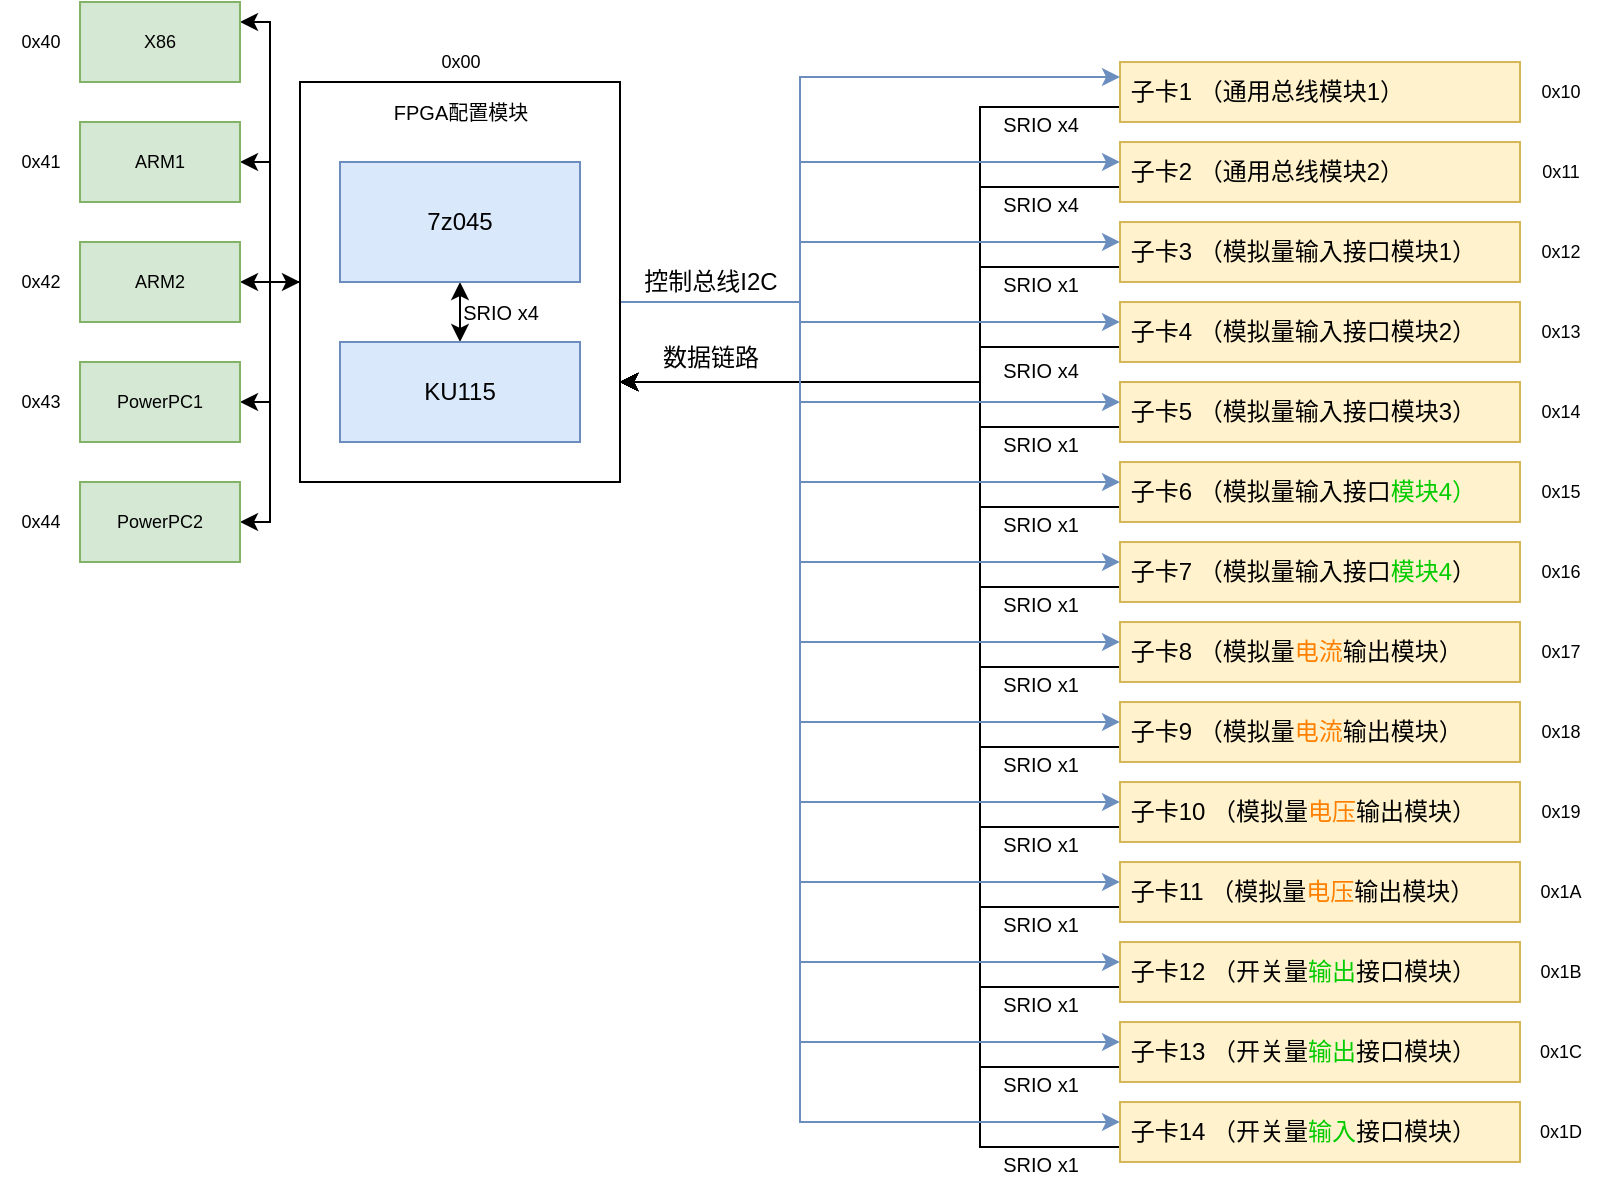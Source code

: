 <mxfile version="24.4.8" type="device">
  <diagram name="第 1 页" id="s0VlP24XzbYmBsJugohL">
    <mxGraphModel dx="1195" dy="703" grid="1" gridSize="10" guides="1" tooltips="1" connect="1" arrows="1" fold="1" page="1" pageScale="1" pageWidth="827" pageHeight="1169" math="0" shadow="0">
      <root>
        <mxCell id="0" />
        <mxCell id="1" parent="0" />
        <mxCell id="eHMCPttDIqUwcjKwxC9b-1" style="edgeStyle=orthogonalEdgeStyle;rounded=0;html=1;exitX=0;exitY=0.75;exitDx=0;exitDy=0;entryX=1;entryY=0.75;entryDx=0;entryDy=0;" edge="1" parent="1" source="eHMCPttDIqUwcjKwxC9b-2" target="eHMCPttDIqUwcjKwxC9b-19">
          <mxGeometry relative="1" as="geometry">
            <Array as="points">
              <mxPoint x="490" y="143" />
              <mxPoint x="490" y="280" />
            </Array>
          </mxGeometry>
        </mxCell>
        <mxCell id="eHMCPttDIqUwcjKwxC9b-2" value="&amp;nbsp;子卡1 （通用总线模块1）" style="whiteSpace=wrap;html=1;align=left;fillColor=#fff2cc;strokeColor=#d6b656;" vertex="1" parent="1">
          <mxGeometry x="560" y="120" width="200" height="30" as="geometry" />
        </mxCell>
        <mxCell id="eHMCPttDIqUwcjKwxC9b-3" style="edgeStyle=orthogonalEdgeStyle;rounded=0;html=1;exitX=0;exitY=0.75;exitDx=0;exitDy=0;entryX=1;entryY=0.75;entryDx=0;entryDy=0;" edge="1" parent="1" source="eHMCPttDIqUwcjKwxC9b-4" target="eHMCPttDIqUwcjKwxC9b-19">
          <mxGeometry relative="1" as="geometry">
            <Array as="points">
              <mxPoint x="490" y="183" />
              <mxPoint x="490" y="280" />
            </Array>
          </mxGeometry>
        </mxCell>
        <mxCell id="eHMCPttDIqUwcjKwxC9b-4" value="&amp;nbsp;子卡2 （通用总线模块2）" style="whiteSpace=wrap;html=1;align=left;fillColor=#fff2cc;strokeColor=#d6b656;" vertex="1" parent="1">
          <mxGeometry x="560" y="160" width="200" height="30" as="geometry" />
        </mxCell>
        <mxCell id="eHMCPttDIqUwcjKwxC9b-5" style="edgeStyle=orthogonalEdgeStyle;rounded=0;html=1;exitX=0;exitY=0.75;exitDx=0;exitDy=0;entryX=1;entryY=0.75;entryDx=0;entryDy=0;" edge="1" parent="1" source="eHMCPttDIqUwcjKwxC9b-6" target="eHMCPttDIqUwcjKwxC9b-19">
          <mxGeometry relative="1" as="geometry">
            <Array as="points">
              <mxPoint x="490" y="223" />
              <mxPoint x="490" y="280" />
            </Array>
          </mxGeometry>
        </mxCell>
        <mxCell id="eHMCPttDIqUwcjKwxC9b-6" value="&amp;nbsp;子卡3 （模拟量输入接口模块1）" style="whiteSpace=wrap;html=1;align=left;fillColor=#fff2cc;strokeColor=#d6b656;" vertex="1" parent="1">
          <mxGeometry x="560" y="200" width="200" height="30" as="geometry" />
        </mxCell>
        <mxCell id="eHMCPttDIqUwcjKwxC9b-7" style="edgeStyle=orthogonalEdgeStyle;rounded=0;html=1;exitX=0;exitY=0.75;exitDx=0;exitDy=0;entryX=1;entryY=0.75;entryDx=0;entryDy=0;" edge="1" parent="1" source="eHMCPttDIqUwcjKwxC9b-8" target="eHMCPttDIqUwcjKwxC9b-19">
          <mxGeometry relative="1" as="geometry">
            <Array as="points">
              <mxPoint x="490" y="263" />
              <mxPoint x="490" y="280" />
            </Array>
          </mxGeometry>
        </mxCell>
        <mxCell id="eHMCPttDIqUwcjKwxC9b-8" value="&amp;nbsp;子卡4 （模拟量输入接口模块2）" style="whiteSpace=wrap;html=1;align=left;fillColor=#fff2cc;strokeColor=#d6b656;" vertex="1" parent="1">
          <mxGeometry x="560" y="240" width="200" height="30" as="geometry" />
        </mxCell>
        <mxCell id="eHMCPttDIqUwcjKwxC9b-9" style="edgeStyle=orthogonalEdgeStyle;rounded=0;html=1;exitX=0;exitY=0.75;exitDx=0;exitDy=0;entryX=1;entryY=0.75;entryDx=0;entryDy=0;" edge="1" parent="1" source="eHMCPttDIqUwcjKwxC9b-10" target="eHMCPttDIqUwcjKwxC9b-19">
          <mxGeometry relative="1" as="geometry">
            <Array as="points">
              <mxPoint x="490" y="303" />
              <mxPoint x="490" y="280" />
            </Array>
          </mxGeometry>
        </mxCell>
        <mxCell id="eHMCPttDIqUwcjKwxC9b-10" value="&amp;nbsp;子卡5 （模拟量输入接口模块3）" style="whiteSpace=wrap;html=1;align=left;fillColor=#fff2cc;strokeColor=#d6b656;" vertex="1" parent="1">
          <mxGeometry x="560" y="280" width="200" height="30" as="geometry" />
        </mxCell>
        <mxCell id="eHMCPttDIqUwcjKwxC9b-11" style="edgeStyle=orthogonalEdgeStyle;rounded=0;html=1;exitX=0;exitY=0.75;exitDx=0;exitDy=0;entryX=1;entryY=0.75;entryDx=0;entryDy=0;" edge="1" parent="1" source="eHMCPttDIqUwcjKwxC9b-12" target="eHMCPttDIqUwcjKwxC9b-19">
          <mxGeometry relative="1" as="geometry">
            <Array as="points">
              <mxPoint x="490" y="343" />
              <mxPoint x="490" y="280" />
            </Array>
          </mxGeometry>
        </mxCell>
        <mxCell id="eHMCPttDIqUwcjKwxC9b-12" value="&amp;nbsp;子卡6 （模拟量输入接口&lt;font color=&quot;#00cc00&quot;&gt;模块4）&lt;/font&gt;" style="whiteSpace=wrap;html=1;align=left;fillColor=#fff2cc;strokeColor=#d6b656;" vertex="1" parent="1">
          <mxGeometry x="560" y="320" width="200" height="30" as="geometry" />
        </mxCell>
        <mxCell id="eHMCPttDIqUwcjKwxC9b-13" style="edgeStyle=orthogonalEdgeStyle;html=1;exitX=1;exitY=0.5;exitDx=0;exitDy=0;entryX=0;entryY=0.25;entryDx=0;entryDy=0;fontColor=#000000;rounded=0;fillColor=#dae8fc;strokeColor=#6c8ebf;" edge="1" parent="1" source="eHMCPttDIqUwcjKwxC9b-19" target="eHMCPttDIqUwcjKwxC9b-2">
          <mxGeometry relative="1" as="geometry">
            <Array as="points">
              <mxPoint x="400" y="240" />
              <mxPoint x="400" y="128" />
            </Array>
          </mxGeometry>
        </mxCell>
        <mxCell id="eHMCPttDIqUwcjKwxC9b-14" style="edgeStyle=orthogonalEdgeStyle;rounded=0;html=1;exitX=0;exitY=0.5;exitDx=0;exitDy=0;fontSize=10;startArrow=classic;startFill=1;" edge="1" parent="1" source="eHMCPttDIqUwcjKwxC9b-19">
          <mxGeometry relative="1" as="geometry">
            <mxPoint x="120" y="230" as="targetPoint" />
          </mxGeometry>
        </mxCell>
        <mxCell id="eHMCPttDIqUwcjKwxC9b-15" style="edgeStyle=orthogonalEdgeStyle;rounded=0;html=1;entryX=1;entryY=0.5;entryDx=0;entryDy=0;fontSize=9;" edge="1" parent="1" source="eHMCPttDIqUwcjKwxC9b-19" target="eHMCPttDIqUwcjKwxC9b-59">
          <mxGeometry relative="1" as="geometry" />
        </mxCell>
        <mxCell id="eHMCPttDIqUwcjKwxC9b-16" style="edgeStyle=orthogonalEdgeStyle;rounded=0;html=1;entryX=1;entryY=0.5;entryDx=0;entryDy=0;fontSize=9;" edge="1" parent="1" source="eHMCPttDIqUwcjKwxC9b-19" target="eHMCPttDIqUwcjKwxC9b-60">
          <mxGeometry relative="1" as="geometry" />
        </mxCell>
        <mxCell id="eHMCPttDIqUwcjKwxC9b-17" style="edgeStyle=orthogonalEdgeStyle;rounded=0;html=1;entryX=1;entryY=0.5;entryDx=0;entryDy=0;fontSize=9;" edge="1" parent="1" source="eHMCPttDIqUwcjKwxC9b-19" target="eHMCPttDIqUwcjKwxC9b-57">
          <mxGeometry relative="1" as="geometry" />
        </mxCell>
        <mxCell id="eHMCPttDIqUwcjKwxC9b-18" style="edgeStyle=orthogonalEdgeStyle;rounded=0;html=1;entryX=1;entryY=0.25;entryDx=0;entryDy=0;fontSize=9;" edge="1" parent="1" source="eHMCPttDIqUwcjKwxC9b-19" target="eHMCPttDIqUwcjKwxC9b-56">
          <mxGeometry relative="1" as="geometry" />
        </mxCell>
        <mxCell id="eHMCPttDIqUwcjKwxC9b-19" value="" style="whiteSpace=wrap;html=1;" vertex="1" parent="1">
          <mxGeometry x="150" y="130" width="160" height="200" as="geometry" />
        </mxCell>
        <mxCell id="eHMCPttDIqUwcjKwxC9b-20" style="edgeStyle=orthogonalEdgeStyle;rounded=0;html=1;exitX=0.5;exitY=0;exitDx=0;exitDy=0;entryX=0.5;entryY=1;entryDx=0;entryDy=0;fontSize=10;startArrow=classic;startFill=1;" edge="1" parent="1" source="eHMCPttDIqUwcjKwxC9b-21" target="eHMCPttDIqUwcjKwxC9b-53">
          <mxGeometry relative="1" as="geometry" />
        </mxCell>
        <mxCell id="eHMCPttDIqUwcjKwxC9b-21" value="KU115" style="whiteSpace=wrap;html=1;fillColor=#dae8fc;strokeColor=#6c8ebf;" vertex="1" parent="1">
          <mxGeometry x="170" y="260" width="120" height="50" as="geometry" />
        </mxCell>
        <mxCell id="eHMCPttDIqUwcjKwxC9b-22" style="edgeStyle=orthogonalEdgeStyle;rounded=0;html=1;exitX=0;exitY=0.75;exitDx=0;exitDy=0;entryX=1;entryY=0.75;entryDx=0;entryDy=0;" edge="1" parent="1" source="eHMCPttDIqUwcjKwxC9b-23" target="eHMCPttDIqUwcjKwxC9b-19">
          <mxGeometry relative="1" as="geometry">
            <Array as="points">
              <mxPoint x="490" y="383" />
              <mxPoint x="490" y="280" />
            </Array>
          </mxGeometry>
        </mxCell>
        <mxCell id="eHMCPttDIqUwcjKwxC9b-23" value="&amp;nbsp;子卡7 （模拟量输入接口&lt;font color=&quot;#00cc00&quot;&gt;模块4&lt;/font&gt;）" style="whiteSpace=wrap;html=1;align=left;fillColor=#fff2cc;strokeColor=#d6b656;" vertex="1" parent="1">
          <mxGeometry x="560" y="360" width="200" height="30" as="geometry" />
        </mxCell>
        <mxCell id="eHMCPttDIqUwcjKwxC9b-24" style="edgeStyle=orthogonalEdgeStyle;rounded=0;html=1;exitX=0;exitY=0.75;exitDx=0;exitDy=0;entryX=1;entryY=0.75;entryDx=0;entryDy=0;" edge="1" parent="1" source="eHMCPttDIqUwcjKwxC9b-25" target="eHMCPttDIqUwcjKwxC9b-19">
          <mxGeometry relative="1" as="geometry">
            <Array as="points">
              <mxPoint x="490" y="423" />
              <mxPoint x="490" y="280" />
            </Array>
          </mxGeometry>
        </mxCell>
        <mxCell id="eHMCPttDIqUwcjKwxC9b-25" value="&amp;nbsp;子卡8 （模拟量&lt;font color=&quot;#ff8000&quot;&gt;电流&lt;/font&gt;输出模块）" style="whiteSpace=wrap;html=1;align=left;fillColor=#fff2cc;strokeColor=#d6b656;" vertex="1" parent="1">
          <mxGeometry x="560" y="400" width="200" height="30" as="geometry" />
        </mxCell>
        <mxCell id="eHMCPttDIqUwcjKwxC9b-26" style="edgeStyle=orthogonalEdgeStyle;rounded=0;html=1;exitX=0;exitY=0.75;exitDx=0;exitDy=0;entryX=1;entryY=0.75;entryDx=0;entryDy=0;" edge="1" parent="1" source="eHMCPttDIqUwcjKwxC9b-27" target="eHMCPttDIqUwcjKwxC9b-19">
          <mxGeometry relative="1" as="geometry">
            <Array as="points">
              <mxPoint x="490" y="463" />
              <mxPoint x="490" y="280" />
            </Array>
          </mxGeometry>
        </mxCell>
        <mxCell id="eHMCPttDIqUwcjKwxC9b-27" value="&amp;nbsp;子卡9 （模拟量&lt;font color=&quot;#ff8000&quot; style=&quot;border-color: var(--border-color);&quot;&gt;电流&lt;/font&gt;输出模块）" style="whiteSpace=wrap;html=1;align=left;fillColor=#fff2cc;strokeColor=#d6b656;" vertex="1" parent="1">
          <mxGeometry x="560" y="440" width="200" height="30" as="geometry" />
        </mxCell>
        <mxCell id="eHMCPttDIqUwcjKwxC9b-28" style="edgeStyle=orthogonalEdgeStyle;rounded=0;html=1;exitX=0;exitY=0.75;exitDx=0;exitDy=0;entryX=1;entryY=0.75;entryDx=0;entryDy=0;" edge="1" parent="1" source="eHMCPttDIqUwcjKwxC9b-29" target="eHMCPttDIqUwcjKwxC9b-19">
          <mxGeometry relative="1" as="geometry">
            <Array as="points">
              <mxPoint x="490" y="503" />
              <mxPoint x="490" y="280" />
            </Array>
          </mxGeometry>
        </mxCell>
        <mxCell id="eHMCPttDIqUwcjKwxC9b-29" value="&amp;nbsp;子卡10 （模拟量&lt;font color=&quot;#ff8000&quot; style=&quot;border-color: var(--border-color);&quot;&gt;电压&lt;/font&gt;输出模块）" style="whiteSpace=wrap;html=1;align=left;fillColor=#fff2cc;strokeColor=#d6b656;" vertex="1" parent="1">
          <mxGeometry x="560" y="480" width="200" height="30" as="geometry" />
        </mxCell>
        <mxCell id="eHMCPttDIqUwcjKwxC9b-30" style="edgeStyle=orthogonalEdgeStyle;rounded=0;html=1;exitX=0;exitY=0.75;exitDx=0;exitDy=0;entryX=1;entryY=0.75;entryDx=0;entryDy=0;" edge="1" parent="1" source="eHMCPttDIqUwcjKwxC9b-31" target="eHMCPttDIqUwcjKwxC9b-19">
          <mxGeometry relative="1" as="geometry">
            <Array as="points">
              <mxPoint x="490" y="543" />
              <mxPoint x="490" y="280" />
            </Array>
          </mxGeometry>
        </mxCell>
        <mxCell id="eHMCPttDIqUwcjKwxC9b-31" value="&amp;nbsp;子卡11 （模拟量&lt;font color=&quot;#ff8000&quot; style=&quot;border-color: var(--border-color);&quot;&gt;电压&lt;/font&gt;输出模块）" style="whiteSpace=wrap;html=1;align=left;fillColor=#fff2cc;strokeColor=#d6b656;" vertex="1" parent="1">
          <mxGeometry x="560" y="520" width="200" height="30" as="geometry" />
        </mxCell>
        <mxCell id="eHMCPttDIqUwcjKwxC9b-32" style="edgeStyle=orthogonalEdgeStyle;rounded=0;html=1;exitX=0;exitY=0.75;exitDx=0;exitDy=0;entryX=1;entryY=0.75;entryDx=0;entryDy=0;" edge="1" parent="1" source="eHMCPttDIqUwcjKwxC9b-33" target="eHMCPttDIqUwcjKwxC9b-19">
          <mxGeometry relative="1" as="geometry">
            <Array as="points">
              <mxPoint x="490" y="583" />
              <mxPoint x="490" y="280" />
            </Array>
          </mxGeometry>
        </mxCell>
        <mxCell id="eHMCPttDIqUwcjKwxC9b-33" value="&amp;nbsp;子卡12 （开关量&lt;font color=&quot;#00cc00&quot;&gt;输出&lt;/font&gt;接口模块）" style="whiteSpace=wrap;html=1;align=left;fillColor=#fff2cc;strokeColor=#d6b656;" vertex="1" parent="1">
          <mxGeometry x="560" y="560" width="200" height="30" as="geometry" />
        </mxCell>
        <mxCell id="eHMCPttDIqUwcjKwxC9b-34" style="edgeStyle=orthogonalEdgeStyle;rounded=0;html=1;exitX=0;exitY=0.75;exitDx=0;exitDy=0;entryX=1;entryY=0.75;entryDx=0;entryDy=0;" edge="1" parent="1" source="eHMCPttDIqUwcjKwxC9b-35" target="eHMCPttDIqUwcjKwxC9b-19">
          <mxGeometry relative="1" as="geometry">
            <Array as="points">
              <mxPoint x="490" y="623" />
              <mxPoint x="490" y="280" />
            </Array>
          </mxGeometry>
        </mxCell>
        <mxCell id="eHMCPttDIqUwcjKwxC9b-35" value="&amp;nbsp;子卡13 （开关量&lt;font color=&quot;#00cc00&quot;&gt;输出&lt;/font&gt;接口模块）" style="whiteSpace=wrap;html=1;align=left;fillColor=#fff2cc;strokeColor=#d6b656;" vertex="1" parent="1">
          <mxGeometry x="560" y="600" width="200" height="30" as="geometry" />
        </mxCell>
        <mxCell id="eHMCPttDIqUwcjKwxC9b-36" style="edgeStyle=orthogonalEdgeStyle;rounded=0;html=1;exitX=0;exitY=0.75;exitDx=0;exitDy=0;entryX=1;entryY=0.75;entryDx=0;entryDy=0;" edge="1" parent="1" source="eHMCPttDIqUwcjKwxC9b-37" target="eHMCPttDIqUwcjKwxC9b-19">
          <mxGeometry relative="1" as="geometry">
            <Array as="points">
              <mxPoint x="490" y="663" />
              <mxPoint x="490" y="280" />
            </Array>
          </mxGeometry>
        </mxCell>
        <mxCell id="eHMCPttDIqUwcjKwxC9b-37" value="&amp;nbsp;子卡14 （开关量&lt;font color=&quot;#00cc00&quot;&gt;输入&lt;/font&gt;接口模块）" style="whiteSpace=wrap;html=1;align=left;fillColor=#fff2cc;strokeColor=#d6b656;" vertex="1" parent="1">
          <mxGeometry x="560" y="640" width="200" height="30" as="geometry" />
        </mxCell>
        <mxCell id="eHMCPttDIqUwcjKwxC9b-38" value="" style="edgeStyle=none;orthogonalLoop=1;jettySize=auto;html=1;entryX=0;entryY=0.333;entryDx=0;entryDy=0;entryPerimeter=0;fillColor=#dae8fc;strokeColor=#6c8ebf;" edge="1" parent="1" target="eHMCPttDIqUwcjKwxC9b-4">
          <mxGeometry width="100" relative="1" as="geometry">
            <mxPoint x="400" y="170" as="sourcePoint" />
            <mxPoint x="480" y="170" as="targetPoint" />
            <Array as="points" />
          </mxGeometry>
        </mxCell>
        <mxCell id="eHMCPttDIqUwcjKwxC9b-39" value="" style="edgeStyle=none;orthogonalLoop=1;jettySize=auto;html=1;entryX=0;entryY=0.333;entryDx=0;entryDy=0;entryPerimeter=0;fillColor=#dae8fc;strokeColor=#6c8ebf;" edge="1" parent="1" target="eHMCPttDIqUwcjKwxC9b-6">
          <mxGeometry width="100" relative="1" as="geometry">
            <mxPoint x="400" y="210" as="sourcePoint" />
            <mxPoint x="590" y="210" as="targetPoint" />
            <Array as="points" />
          </mxGeometry>
        </mxCell>
        <mxCell id="eHMCPttDIqUwcjKwxC9b-40" value="" style="edgeStyle=none;orthogonalLoop=1;jettySize=auto;html=1;entryX=0;entryY=0.333;entryDx=0;entryDy=0;entryPerimeter=0;fillColor=#dae8fc;strokeColor=#6c8ebf;" edge="1" parent="1" target="eHMCPttDIqUwcjKwxC9b-8">
          <mxGeometry width="100" relative="1" as="geometry">
            <mxPoint x="400" y="250" as="sourcePoint" />
            <mxPoint x="590" y="250" as="targetPoint" />
            <Array as="points" />
          </mxGeometry>
        </mxCell>
        <mxCell id="eHMCPttDIqUwcjKwxC9b-41" value="" style="edgeStyle=none;orthogonalLoop=1;jettySize=auto;html=1;fillColor=#dae8fc;strokeColor=#6c8ebf;" edge="1" parent="1">
          <mxGeometry width="100" relative="1" as="geometry">
            <mxPoint x="400" y="290" as="sourcePoint" />
            <mxPoint x="560" y="290" as="targetPoint" />
            <Array as="points" />
          </mxGeometry>
        </mxCell>
        <mxCell id="eHMCPttDIqUwcjKwxC9b-42" value="" style="edgeStyle=none;orthogonalLoop=1;jettySize=auto;html=1;fillColor=#dae8fc;strokeColor=#6c8ebf;" edge="1" parent="1">
          <mxGeometry width="100" relative="1" as="geometry">
            <mxPoint x="400" y="330" as="sourcePoint" />
            <mxPoint x="560" y="330" as="targetPoint" />
            <Array as="points" />
          </mxGeometry>
        </mxCell>
        <mxCell id="eHMCPttDIqUwcjKwxC9b-43" value="" style="edgeStyle=none;orthogonalLoop=1;jettySize=auto;html=1;entryX=0;entryY=0.333;entryDx=0;entryDy=0;entryPerimeter=0;fillColor=#dae8fc;strokeColor=#6c8ebf;" edge="1" parent="1" target="eHMCPttDIqUwcjKwxC9b-23">
          <mxGeometry width="100" relative="1" as="geometry">
            <mxPoint x="400" y="370" as="sourcePoint" />
            <mxPoint x="480" y="370" as="targetPoint" />
            <Array as="points" />
          </mxGeometry>
        </mxCell>
        <mxCell id="eHMCPttDIqUwcjKwxC9b-44" value="" style="edgeStyle=none;orthogonalLoop=1;jettySize=auto;html=1;entryX=0;entryY=0.333;entryDx=0;entryDy=0;entryPerimeter=0;fillColor=#dae8fc;strokeColor=#6c8ebf;" edge="1" parent="1" target="eHMCPttDIqUwcjKwxC9b-25">
          <mxGeometry width="100" relative="1" as="geometry">
            <mxPoint x="400" y="410" as="sourcePoint" />
            <mxPoint x="480" y="410" as="targetPoint" />
            <Array as="points" />
          </mxGeometry>
        </mxCell>
        <mxCell id="eHMCPttDIqUwcjKwxC9b-45" value="" style="edgeStyle=none;orthogonalLoop=1;jettySize=auto;html=1;entryX=0;entryY=0.333;entryDx=0;entryDy=0;entryPerimeter=0;fillColor=#dae8fc;strokeColor=#6c8ebf;" edge="1" parent="1" target="eHMCPttDIqUwcjKwxC9b-27">
          <mxGeometry width="100" relative="1" as="geometry">
            <mxPoint x="400" y="450" as="sourcePoint" />
            <mxPoint x="590" y="450" as="targetPoint" />
            <Array as="points" />
          </mxGeometry>
        </mxCell>
        <mxCell id="eHMCPttDIqUwcjKwxC9b-46" value="" style="edgeStyle=none;orthogonalLoop=1;jettySize=auto;html=1;entryX=0;entryY=0.333;entryDx=0;entryDy=0;entryPerimeter=0;fillColor=#dae8fc;strokeColor=#6c8ebf;" edge="1" parent="1" target="eHMCPttDIqUwcjKwxC9b-29">
          <mxGeometry width="100" relative="1" as="geometry">
            <mxPoint x="400" y="490" as="sourcePoint" />
            <mxPoint x="480" y="490" as="targetPoint" />
            <Array as="points" />
          </mxGeometry>
        </mxCell>
        <mxCell id="eHMCPttDIqUwcjKwxC9b-47" value="" style="edgeStyle=none;orthogonalLoop=1;jettySize=auto;html=1;entryX=0;entryY=0.333;entryDx=0;entryDy=0;entryPerimeter=0;fillColor=#dae8fc;strokeColor=#6c8ebf;" edge="1" parent="1" target="eHMCPttDIqUwcjKwxC9b-31">
          <mxGeometry width="100" relative="1" as="geometry">
            <mxPoint x="400" y="530" as="sourcePoint" />
            <mxPoint x="550" y="530" as="targetPoint" />
            <Array as="points" />
          </mxGeometry>
        </mxCell>
        <mxCell id="eHMCPttDIqUwcjKwxC9b-48" value="" style="edgeStyle=none;orthogonalLoop=1;jettySize=auto;html=1;entryX=0;entryY=0.333;entryDx=0;entryDy=0;entryPerimeter=0;fillColor=#dae8fc;strokeColor=#6c8ebf;" edge="1" parent="1" target="eHMCPttDIqUwcjKwxC9b-33">
          <mxGeometry width="100" relative="1" as="geometry">
            <mxPoint x="400" y="570" as="sourcePoint" />
            <mxPoint x="480" y="570" as="targetPoint" />
            <Array as="points" />
          </mxGeometry>
        </mxCell>
        <mxCell id="eHMCPttDIqUwcjKwxC9b-49" value="" style="edgeStyle=orthogonalEdgeStyle;orthogonalLoop=1;jettySize=auto;html=1;rounded=0;entryX=0;entryY=0.333;entryDx=0;entryDy=0;entryPerimeter=0;fillColor=#dae8fc;strokeColor=#6c8ebf;" edge="1" parent="1" target="eHMCPttDIqUwcjKwxC9b-37">
          <mxGeometry width="100" relative="1" as="geometry">
            <mxPoint x="400" y="240" as="sourcePoint" />
            <mxPoint x="470" y="650" as="targetPoint" />
            <Array as="points">
              <mxPoint x="400" y="650" />
            </Array>
          </mxGeometry>
        </mxCell>
        <mxCell id="eHMCPttDIqUwcjKwxC9b-50" value="" style="edgeStyle=none;orthogonalLoop=1;jettySize=auto;html=1;entryX=0;entryY=0.333;entryDx=0;entryDy=0;entryPerimeter=0;fillColor=#dae8fc;strokeColor=#6c8ebf;" edge="1" parent="1" target="eHMCPttDIqUwcjKwxC9b-35">
          <mxGeometry width="100" relative="1" as="geometry">
            <mxPoint x="400" y="610" as="sourcePoint" />
            <mxPoint x="480" y="610" as="targetPoint" />
            <Array as="points" />
          </mxGeometry>
        </mxCell>
        <mxCell id="eHMCPttDIqUwcjKwxC9b-51" value="控制总线I2C" style="text;html=1;align=center;verticalAlign=middle;resizable=0;points=[];autosize=1;strokeColor=none;fillColor=none;" vertex="1" parent="1">
          <mxGeometry x="310" y="215" width="90" height="30" as="geometry" />
        </mxCell>
        <mxCell id="eHMCPttDIqUwcjKwxC9b-52" value="数据链路" style="text;html=1;align=center;verticalAlign=middle;resizable=0;points=[];autosize=1;strokeColor=none;fillColor=none;" vertex="1" parent="1">
          <mxGeometry x="320" y="253" width="70" height="30" as="geometry" />
        </mxCell>
        <mxCell id="eHMCPttDIqUwcjKwxC9b-53" value="7z045" style="whiteSpace=wrap;html=1;fillColor=#dae8fc;strokeColor=#6c8ebf;" vertex="1" parent="1">
          <mxGeometry x="170" y="170" width="120" height="60" as="geometry" />
        </mxCell>
        <mxCell id="eHMCPttDIqUwcjKwxC9b-54" value="SRIO x4" style="text;html=1;align=center;verticalAlign=middle;resizable=0;points=[];autosize=1;strokeColor=none;fillColor=none;fontSize=10;" vertex="1" parent="1">
          <mxGeometry x="220" y="230" width="60" height="30" as="geometry" />
        </mxCell>
        <mxCell id="eHMCPttDIqUwcjKwxC9b-55" value="FPGA配置模块" style="text;html=1;align=center;verticalAlign=middle;resizable=0;points=[];autosize=1;strokeColor=none;fillColor=none;fontSize=10;" vertex="1" parent="1">
          <mxGeometry x="185" y="130" width="90" height="30" as="geometry" />
        </mxCell>
        <mxCell id="eHMCPttDIqUwcjKwxC9b-56" value="X86" style="rounded=0;whiteSpace=wrap;html=1;fontSize=9;fillColor=#d5e8d4;strokeColor=#82b366;" vertex="1" parent="1">
          <mxGeometry x="40" y="90" width="80" height="40" as="geometry" />
        </mxCell>
        <mxCell id="eHMCPttDIqUwcjKwxC9b-57" value="ARM1" style="rounded=0;whiteSpace=wrap;html=1;fontSize=9;fillColor=#d5e8d4;strokeColor=#82b366;" vertex="1" parent="1">
          <mxGeometry x="40" y="150" width="80" height="40" as="geometry" />
        </mxCell>
        <mxCell id="eHMCPttDIqUwcjKwxC9b-58" value="ARM2" style="rounded=0;whiteSpace=wrap;html=1;fontSize=9;fillColor=#d5e8d4;strokeColor=#82b366;" vertex="1" parent="1">
          <mxGeometry x="40" y="210" width="80" height="40" as="geometry" />
        </mxCell>
        <mxCell id="eHMCPttDIqUwcjKwxC9b-59" value="PowerPC1" style="rounded=0;whiteSpace=wrap;html=1;fontSize=9;fillColor=#d5e8d4;strokeColor=#82b366;" vertex="1" parent="1">
          <mxGeometry x="40" y="270" width="80" height="40" as="geometry" />
        </mxCell>
        <mxCell id="eHMCPttDIqUwcjKwxC9b-60" value="PowerPC2" style="rounded=0;whiteSpace=wrap;html=1;fontSize=9;fillColor=#d5e8d4;strokeColor=#82b366;" vertex="1" parent="1">
          <mxGeometry x="40" y="330" width="80" height="40" as="geometry" />
        </mxCell>
        <mxCell id="eHMCPttDIqUwcjKwxC9b-61" value="0x40" style="text;html=1;align=center;verticalAlign=middle;resizable=0;points=[];autosize=1;strokeColor=none;fillColor=none;fontSize=9;" vertex="1" parent="1">
          <mxGeometry y="100" width="40" height="20" as="geometry" />
        </mxCell>
        <mxCell id="eHMCPttDIqUwcjKwxC9b-62" value="0x41" style="text;html=1;align=center;verticalAlign=middle;resizable=0;points=[];autosize=1;strokeColor=none;fillColor=none;fontSize=9;" vertex="1" parent="1">
          <mxGeometry y="160" width="40" height="20" as="geometry" />
        </mxCell>
        <mxCell id="eHMCPttDIqUwcjKwxC9b-63" value="0x42" style="text;html=1;align=center;verticalAlign=middle;resizable=0;points=[];autosize=1;strokeColor=none;fillColor=none;fontSize=9;" vertex="1" parent="1">
          <mxGeometry y="220" width="40" height="20" as="geometry" />
        </mxCell>
        <mxCell id="eHMCPttDIqUwcjKwxC9b-64" value="0x43" style="text;html=1;align=center;verticalAlign=middle;resizable=0;points=[];autosize=1;strokeColor=none;fillColor=none;fontSize=9;" vertex="1" parent="1">
          <mxGeometry y="280" width="40" height="20" as="geometry" />
        </mxCell>
        <mxCell id="eHMCPttDIqUwcjKwxC9b-65" value="0x44" style="text;html=1;align=center;verticalAlign=middle;resizable=0;points=[];autosize=1;strokeColor=none;fillColor=none;fontSize=9;" vertex="1" parent="1">
          <mxGeometry y="340" width="40" height="20" as="geometry" />
        </mxCell>
        <mxCell id="eHMCPttDIqUwcjKwxC9b-66" value="0x00" style="text;html=1;align=center;verticalAlign=middle;resizable=0;points=[];autosize=1;strokeColor=none;fillColor=none;fontSize=9;" vertex="1" parent="1">
          <mxGeometry x="210" y="110" width="40" height="20" as="geometry" />
        </mxCell>
        <mxCell id="eHMCPttDIqUwcjKwxC9b-67" value="0x10" style="text;html=1;align=center;verticalAlign=middle;resizable=0;points=[];autosize=1;strokeColor=none;fillColor=none;fontSize=9;" vertex="1" parent="1">
          <mxGeometry x="760" y="125" width="40" height="20" as="geometry" />
        </mxCell>
        <mxCell id="eHMCPttDIqUwcjKwxC9b-68" value="0x11" style="text;html=1;align=center;verticalAlign=middle;resizable=0;points=[];autosize=1;strokeColor=none;fillColor=none;fontSize=9;" vertex="1" parent="1">
          <mxGeometry x="760" y="165" width="40" height="20" as="geometry" />
        </mxCell>
        <mxCell id="eHMCPttDIqUwcjKwxC9b-69" value="0x12" style="text;html=1;align=center;verticalAlign=middle;resizable=0;points=[];autosize=1;strokeColor=none;fillColor=none;fontSize=9;" vertex="1" parent="1">
          <mxGeometry x="760" y="205" width="40" height="20" as="geometry" />
        </mxCell>
        <mxCell id="eHMCPttDIqUwcjKwxC9b-70" value="0x13" style="text;html=1;align=center;verticalAlign=middle;resizable=0;points=[];autosize=1;strokeColor=none;fillColor=none;fontSize=9;" vertex="1" parent="1">
          <mxGeometry x="760" y="245" width="40" height="20" as="geometry" />
        </mxCell>
        <mxCell id="eHMCPttDIqUwcjKwxC9b-71" value="0x14" style="text;html=1;align=center;verticalAlign=middle;resizable=0;points=[];autosize=1;strokeColor=none;fillColor=none;fontSize=9;" vertex="1" parent="1">
          <mxGeometry x="760" y="285" width="40" height="20" as="geometry" />
        </mxCell>
        <mxCell id="eHMCPttDIqUwcjKwxC9b-72" value="0x15" style="text;html=1;align=center;verticalAlign=middle;resizable=0;points=[];autosize=1;strokeColor=none;fillColor=none;fontSize=9;" vertex="1" parent="1">
          <mxGeometry x="760" y="325" width="40" height="20" as="geometry" />
        </mxCell>
        <mxCell id="eHMCPttDIqUwcjKwxC9b-73" value="0x16" style="text;html=1;align=center;verticalAlign=middle;resizable=0;points=[];autosize=1;strokeColor=none;fillColor=none;fontSize=9;" vertex="1" parent="1">
          <mxGeometry x="760" y="365" width="40" height="20" as="geometry" />
        </mxCell>
        <mxCell id="eHMCPttDIqUwcjKwxC9b-74" value="0x17" style="text;html=1;align=center;verticalAlign=middle;resizable=0;points=[];autosize=1;strokeColor=none;fillColor=none;fontSize=9;" vertex="1" parent="1">
          <mxGeometry x="760" y="405" width="40" height="20" as="geometry" />
        </mxCell>
        <mxCell id="eHMCPttDIqUwcjKwxC9b-75" value="0x18" style="text;html=1;align=center;verticalAlign=middle;resizable=0;points=[];autosize=1;strokeColor=none;fillColor=none;fontSize=9;" vertex="1" parent="1">
          <mxGeometry x="760" y="445" width="40" height="20" as="geometry" />
        </mxCell>
        <mxCell id="eHMCPttDIqUwcjKwxC9b-76" value="0x19" style="text;html=1;align=center;verticalAlign=middle;resizable=0;points=[];autosize=1;strokeColor=none;fillColor=none;fontSize=9;" vertex="1" parent="1">
          <mxGeometry x="760" y="485" width="40" height="20" as="geometry" />
        </mxCell>
        <mxCell id="eHMCPttDIqUwcjKwxC9b-77" value="0x1A" style="text;html=1;align=center;verticalAlign=middle;resizable=0;points=[];autosize=1;strokeColor=none;fillColor=none;fontSize=9;" vertex="1" parent="1">
          <mxGeometry x="760" y="525" width="40" height="20" as="geometry" />
        </mxCell>
        <mxCell id="eHMCPttDIqUwcjKwxC9b-78" value="0x1B" style="text;html=1;align=center;verticalAlign=middle;resizable=0;points=[];autosize=1;strokeColor=none;fillColor=none;fontSize=9;" vertex="1" parent="1">
          <mxGeometry x="760" y="565" width="40" height="20" as="geometry" />
        </mxCell>
        <mxCell id="eHMCPttDIqUwcjKwxC9b-79" value="0x1C" style="text;html=1;align=center;verticalAlign=middle;resizable=0;points=[];autosize=1;strokeColor=none;fillColor=none;fontSize=9;" vertex="1" parent="1">
          <mxGeometry x="760" y="605" width="40" height="20" as="geometry" />
        </mxCell>
        <mxCell id="eHMCPttDIqUwcjKwxC9b-80" value="0x1D" style="text;html=1;align=center;verticalAlign=middle;resizable=0;points=[];autosize=1;strokeColor=none;fillColor=none;fontSize=9;" vertex="1" parent="1">
          <mxGeometry x="760" y="645" width="40" height="20" as="geometry" />
        </mxCell>
        <mxCell id="eHMCPttDIqUwcjKwxC9b-81" value="SRIO x1" style="text;html=1;align=center;verticalAlign=bottom;resizable=0;points=[];autosize=1;strokeColor=none;fillColor=none;fontSize=10;" vertex="1" parent="1">
          <mxGeometry x="490" y="410" width="60" height="30" as="geometry" />
        </mxCell>
        <mxCell id="eHMCPttDIqUwcjKwxC9b-82" value="SRIO x1" style="text;html=1;align=center;verticalAlign=bottom;resizable=0;points=[];autosize=1;strokeColor=none;fillColor=none;fontSize=10;" vertex="1" parent="1">
          <mxGeometry x="490" y="490" width="60" height="30" as="geometry" />
        </mxCell>
        <mxCell id="eHMCPttDIqUwcjKwxC9b-83" value="SRIO x1" style="text;html=1;align=center;verticalAlign=bottom;resizable=0;points=[];autosize=1;strokeColor=none;fillColor=none;fontSize=10;" vertex="1" parent="1">
          <mxGeometry x="490" y="370" width="60" height="30" as="geometry" />
        </mxCell>
        <mxCell id="eHMCPttDIqUwcjKwxC9b-84" value="SRIO x1" style="text;html=1;align=center;verticalAlign=bottom;resizable=0;points=[];autosize=1;strokeColor=none;fillColor=none;fontSize=10;" vertex="1" parent="1">
          <mxGeometry x="490" y="330" width="60" height="30" as="geometry" />
        </mxCell>
        <mxCell id="eHMCPttDIqUwcjKwxC9b-85" value="SRIO x1" style="text;html=1;align=center;verticalAlign=bottom;resizable=0;points=[];autosize=1;strokeColor=none;fillColor=none;fontSize=10;" vertex="1" parent="1">
          <mxGeometry x="490" y="290" width="60" height="30" as="geometry" />
        </mxCell>
        <mxCell id="eHMCPttDIqUwcjKwxC9b-86" value="SRIO x4" style="text;html=1;align=center;verticalAlign=bottom;resizable=0;points=[];autosize=1;strokeColor=none;fillColor=none;fontSize=10;" vertex="1" parent="1">
          <mxGeometry x="490" y="253" width="60" height="30" as="geometry" />
        </mxCell>
        <mxCell id="eHMCPttDIqUwcjKwxC9b-87" value="SRIO x1" style="text;html=1;align=center;verticalAlign=bottom;resizable=0;points=[];autosize=1;strokeColor=none;fillColor=none;fontSize=10;" vertex="1" parent="1">
          <mxGeometry x="490" y="210" width="60" height="30" as="geometry" />
        </mxCell>
        <mxCell id="eHMCPttDIqUwcjKwxC9b-88" value="SRIO x4" style="text;html=1;align=center;verticalAlign=bottom;resizable=0;points=[];autosize=1;strokeColor=none;fillColor=none;fontSize=10;" vertex="1" parent="1">
          <mxGeometry x="490" y="170" width="60" height="30" as="geometry" />
        </mxCell>
        <mxCell id="eHMCPttDIqUwcjKwxC9b-89" value="SRIO x4" style="text;html=1;align=center;verticalAlign=bottom;resizable=0;points=[];autosize=1;strokeColor=none;fillColor=none;fontSize=10;" vertex="1" parent="1">
          <mxGeometry x="490" y="130" width="60" height="30" as="geometry" />
        </mxCell>
        <mxCell id="eHMCPttDIqUwcjKwxC9b-90" value="SRIO x1" style="text;html=1;align=center;verticalAlign=bottom;resizable=0;points=[];autosize=1;strokeColor=none;fillColor=none;fontSize=10;" vertex="1" parent="1">
          <mxGeometry x="490" y="450" width="60" height="30" as="geometry" />
        </mxCell>
        <mxCell id="eHMCPttDIqUwcjKwxC9b-91" value="SRIO x1" style="text;html=1;align=center;verticalAlign=bottom;resizable=0;points=[];autosize=1;strokeColor=none;fillColor=none;fontSize=10;" vertex="1" parent="1">
          <mxGeometry x="490" y="530" width="60" height="30" as="geometry" />
        </mxCell>
        <mxCell id="eHMCPttDIqUwcjKwxC9b-92" value="SRIO x1" style="text;html=1;align=center;verticalAlign=bottom;resizable=0;points=[];autosize=1;strokeColor=none;fillColor=none;fontSize=10;" vertex="1" parent="1">
          <mxGeometry x="490" y="570" width="60" height="30" as="geometry" />
        </mxCell>
        <mxCell id="eHMCPttDIqUwcjKwxC9b-93" value="SRIO x1" style="text;html=1;align=center;verticalAlign=bottom;resizable=0;points=[];autosize=1;strokeColor=none;fillColor=none;fontSize=10;" vertex="1" parent="1">
          <mxGeometry x="490" y="610" width="60" height="30" as="geometry" />
        </mxCell>
        <mxCell id="eHMCPttDIqUwcjKwxC9b-94" value="SRIO x1" style="text;html=1;align=center;verticalAlign=bottom;resizable=0;points=[];autosize=1;strokeColor=none;fillColor=none;fontSize=10;" vertex="1" parent="1">
          <mxGeometry x="490" y="650" width="60" height="30" as="geometry" />
        </mxCell>
      </root>
    </mxGraphModel>
  </diagram>
</mxfile>
